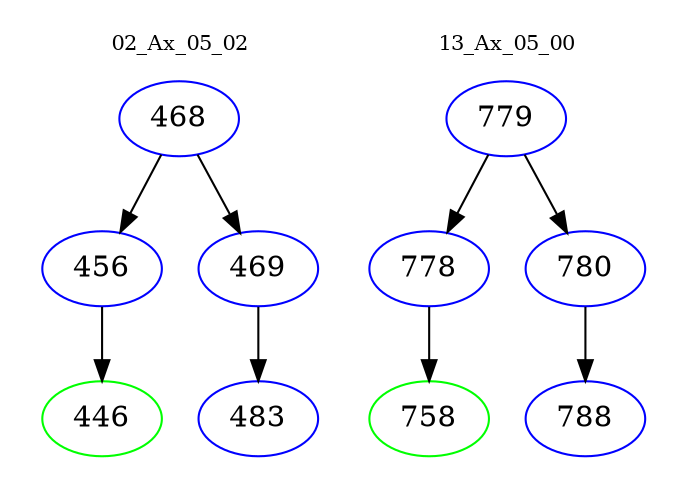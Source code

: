 digraph{
subgraph cluster_0 {
color = white
label = "02_Ax_05_02";
fontsize=10;
T0_468 [label="468", color="blue"]
T0_468 -> T0_456 [color="black"]
T0_456 [label="456", color="blue"]
T0_456 -> T0_446 [color="black"]
T0_446 [label="446", color="green"]
T0_468 -> T0_469 [color="black"]
T0_469 [label="469", color="blue"]
T0_469 -> T0_483 [color="black"]
T0_483 [label="483", color="blue"]
}
subgraph cluster_1 {
color = white
label = "13_Ax_05_00";
fontsize=10;
T1_779 [label="779", color="blue"]
T1_779 -> T1_778 [color="black"]
T1_778 [label="778", color="blue"]
T1_778 -> T1_758 [color="black"]
T1_758 [label="758", color="green"]
T1_779 -> T1_780 [color="black"]
T1_780 [label="780", color="blue"]
T1_780 -> T1_788 [color="black"]
T1_788 [label="788", color="blue"]
}
}
